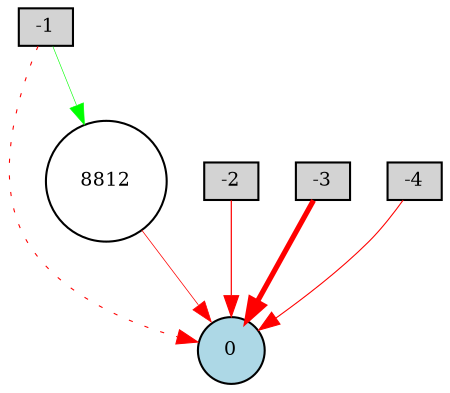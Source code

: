 digraph {
	node [fontsize=9 height=0.2 shape=circle width=0.2]
	-1 [fillcolor=lightgray shape=box style=filled]
	-2 [fillcolor=lightgray shape=box style=filled]
	-3 [fillcolor=lightgray shape=box style=filled]
	-4 [fillcolor=lightgray shape=box style=filled]
	0 [fillcolor=lightblue style=filled]
	8812 [fillcolor=white style=filled]
	-1 -> 8812 [color=green penwidth=0.2912517629156778 style=solid]
	-2 -> 0 [color=red penwidth=0.58154384923149 style=solid]
	-4 -> 0 [color=red penwidth=0.5175121404000204 style=solid]
	8812 -> 0 [color=red penwidth=0.35916588149092443 style=solid]
	-3 -> 0 [color=red penwidth=2.5148346018624568 style=solid]
	-1 -> 0 [color=red penwidth=0.5155199979290725 style=dotted]
}
